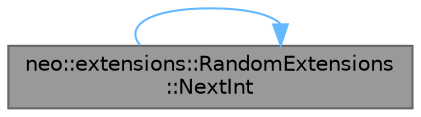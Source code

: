 digraph "neo::extensions::RandomExtensions::NextInt"
{
 // LATEX_PDF_SIZE
  bgcolor="transparent";
  edge [fontname=Helvetica,fontsize=10,labelfontname=Helvetica,labelfontsize=10];
  node [fontname=Helvetica,fontsize=10,shape=box,height=0.2,width=0.4];
  rankdir="LR";
  Node1 [id="Node000001",label="neo::extensions::RandomExtensions\l::NextInt",height=0.2,width=0.4,color="gray40", fillcolor="grey60", style="filled", fontcolor="black",tooltip="Generate random integer (full range)"];
  Node1 -> Node1 [id="edge1_Node000001_Node000001",color="steelblue1",style="solid",tooltip=" "];
}

